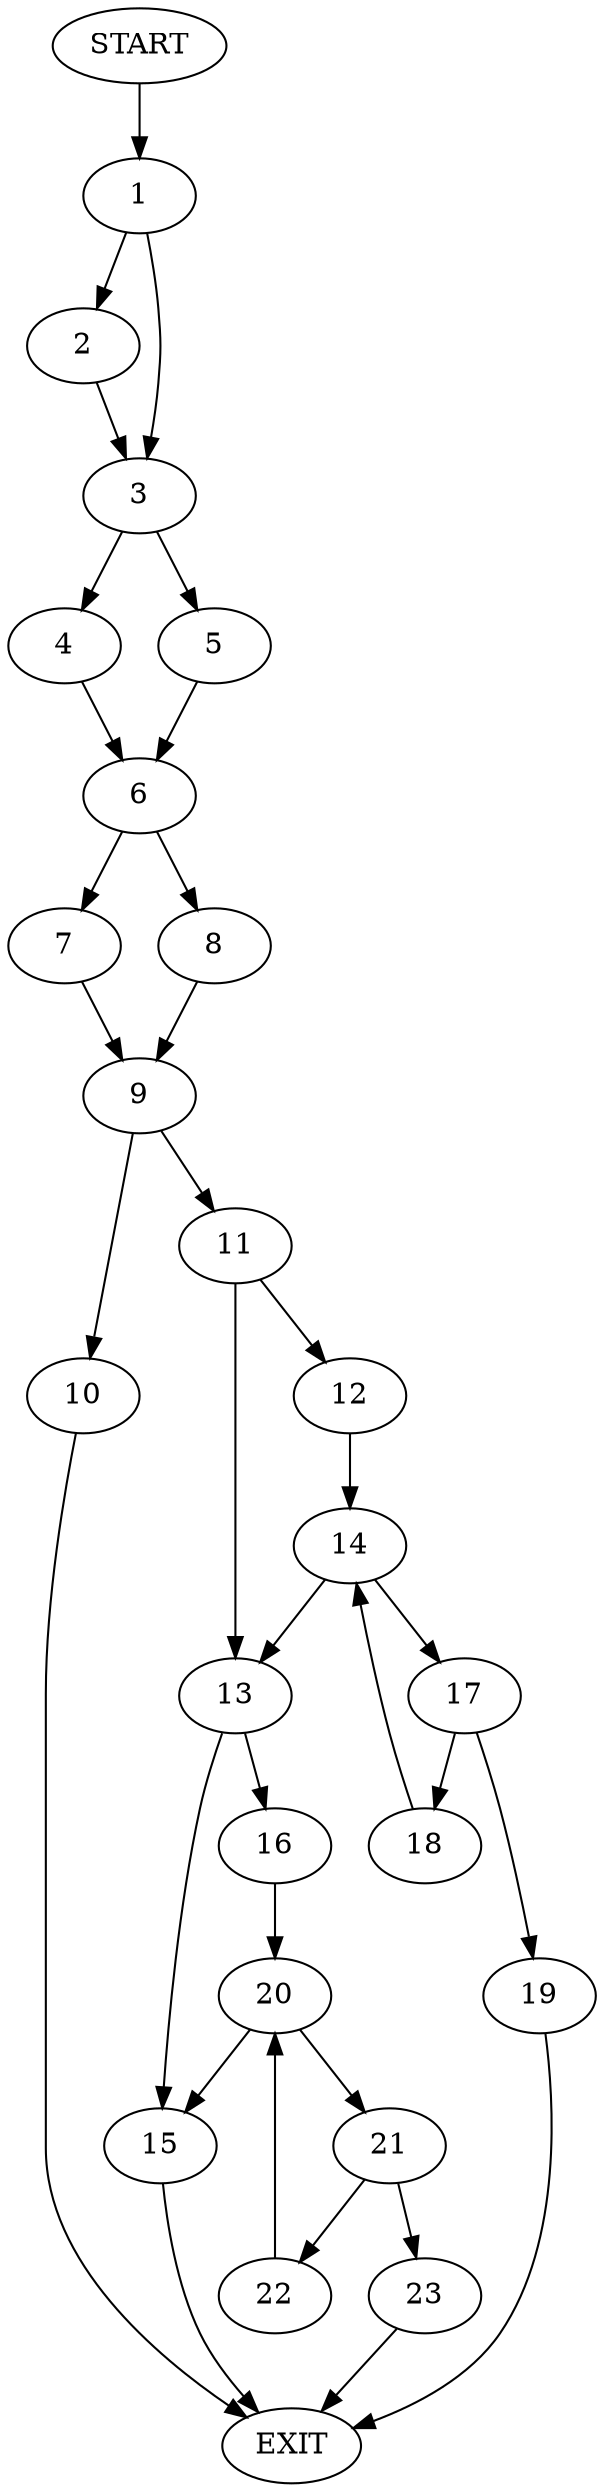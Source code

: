 digraph {
0 [label="START"]
24 [label="EXIT"]
0 -> 1
1 -> 2
1 -> 3
2 -> 3
3 -> 4
3 -> 5
4 -> 6
5 -> 6
6 -> 7
6 -> 8
8 -> 9
7 -> 9
9 -> 10
9 -> 11
10 -> 24
11 -> 12
11 -> 13
12 -> 14
13 -> 15
13 -> 16
14 -> 13
14 -> 17
17 -> 18
17 -> 19
19 -> 24
18 -> 14
16 -> 20
15 -> 24
20 -> 15
20 -> 21
21 -> 22
21 -> 23
22 -> 20
23 -> 24
}

